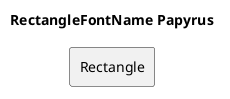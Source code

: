 @startuml
'!include ../../../plantuml-styles/plantuml-ae-skinparam-ex.iuml

skinparam RectangleFontName Papyrus

title RectangleFontName Papyrus

rectangle Rectangle 
@enduml